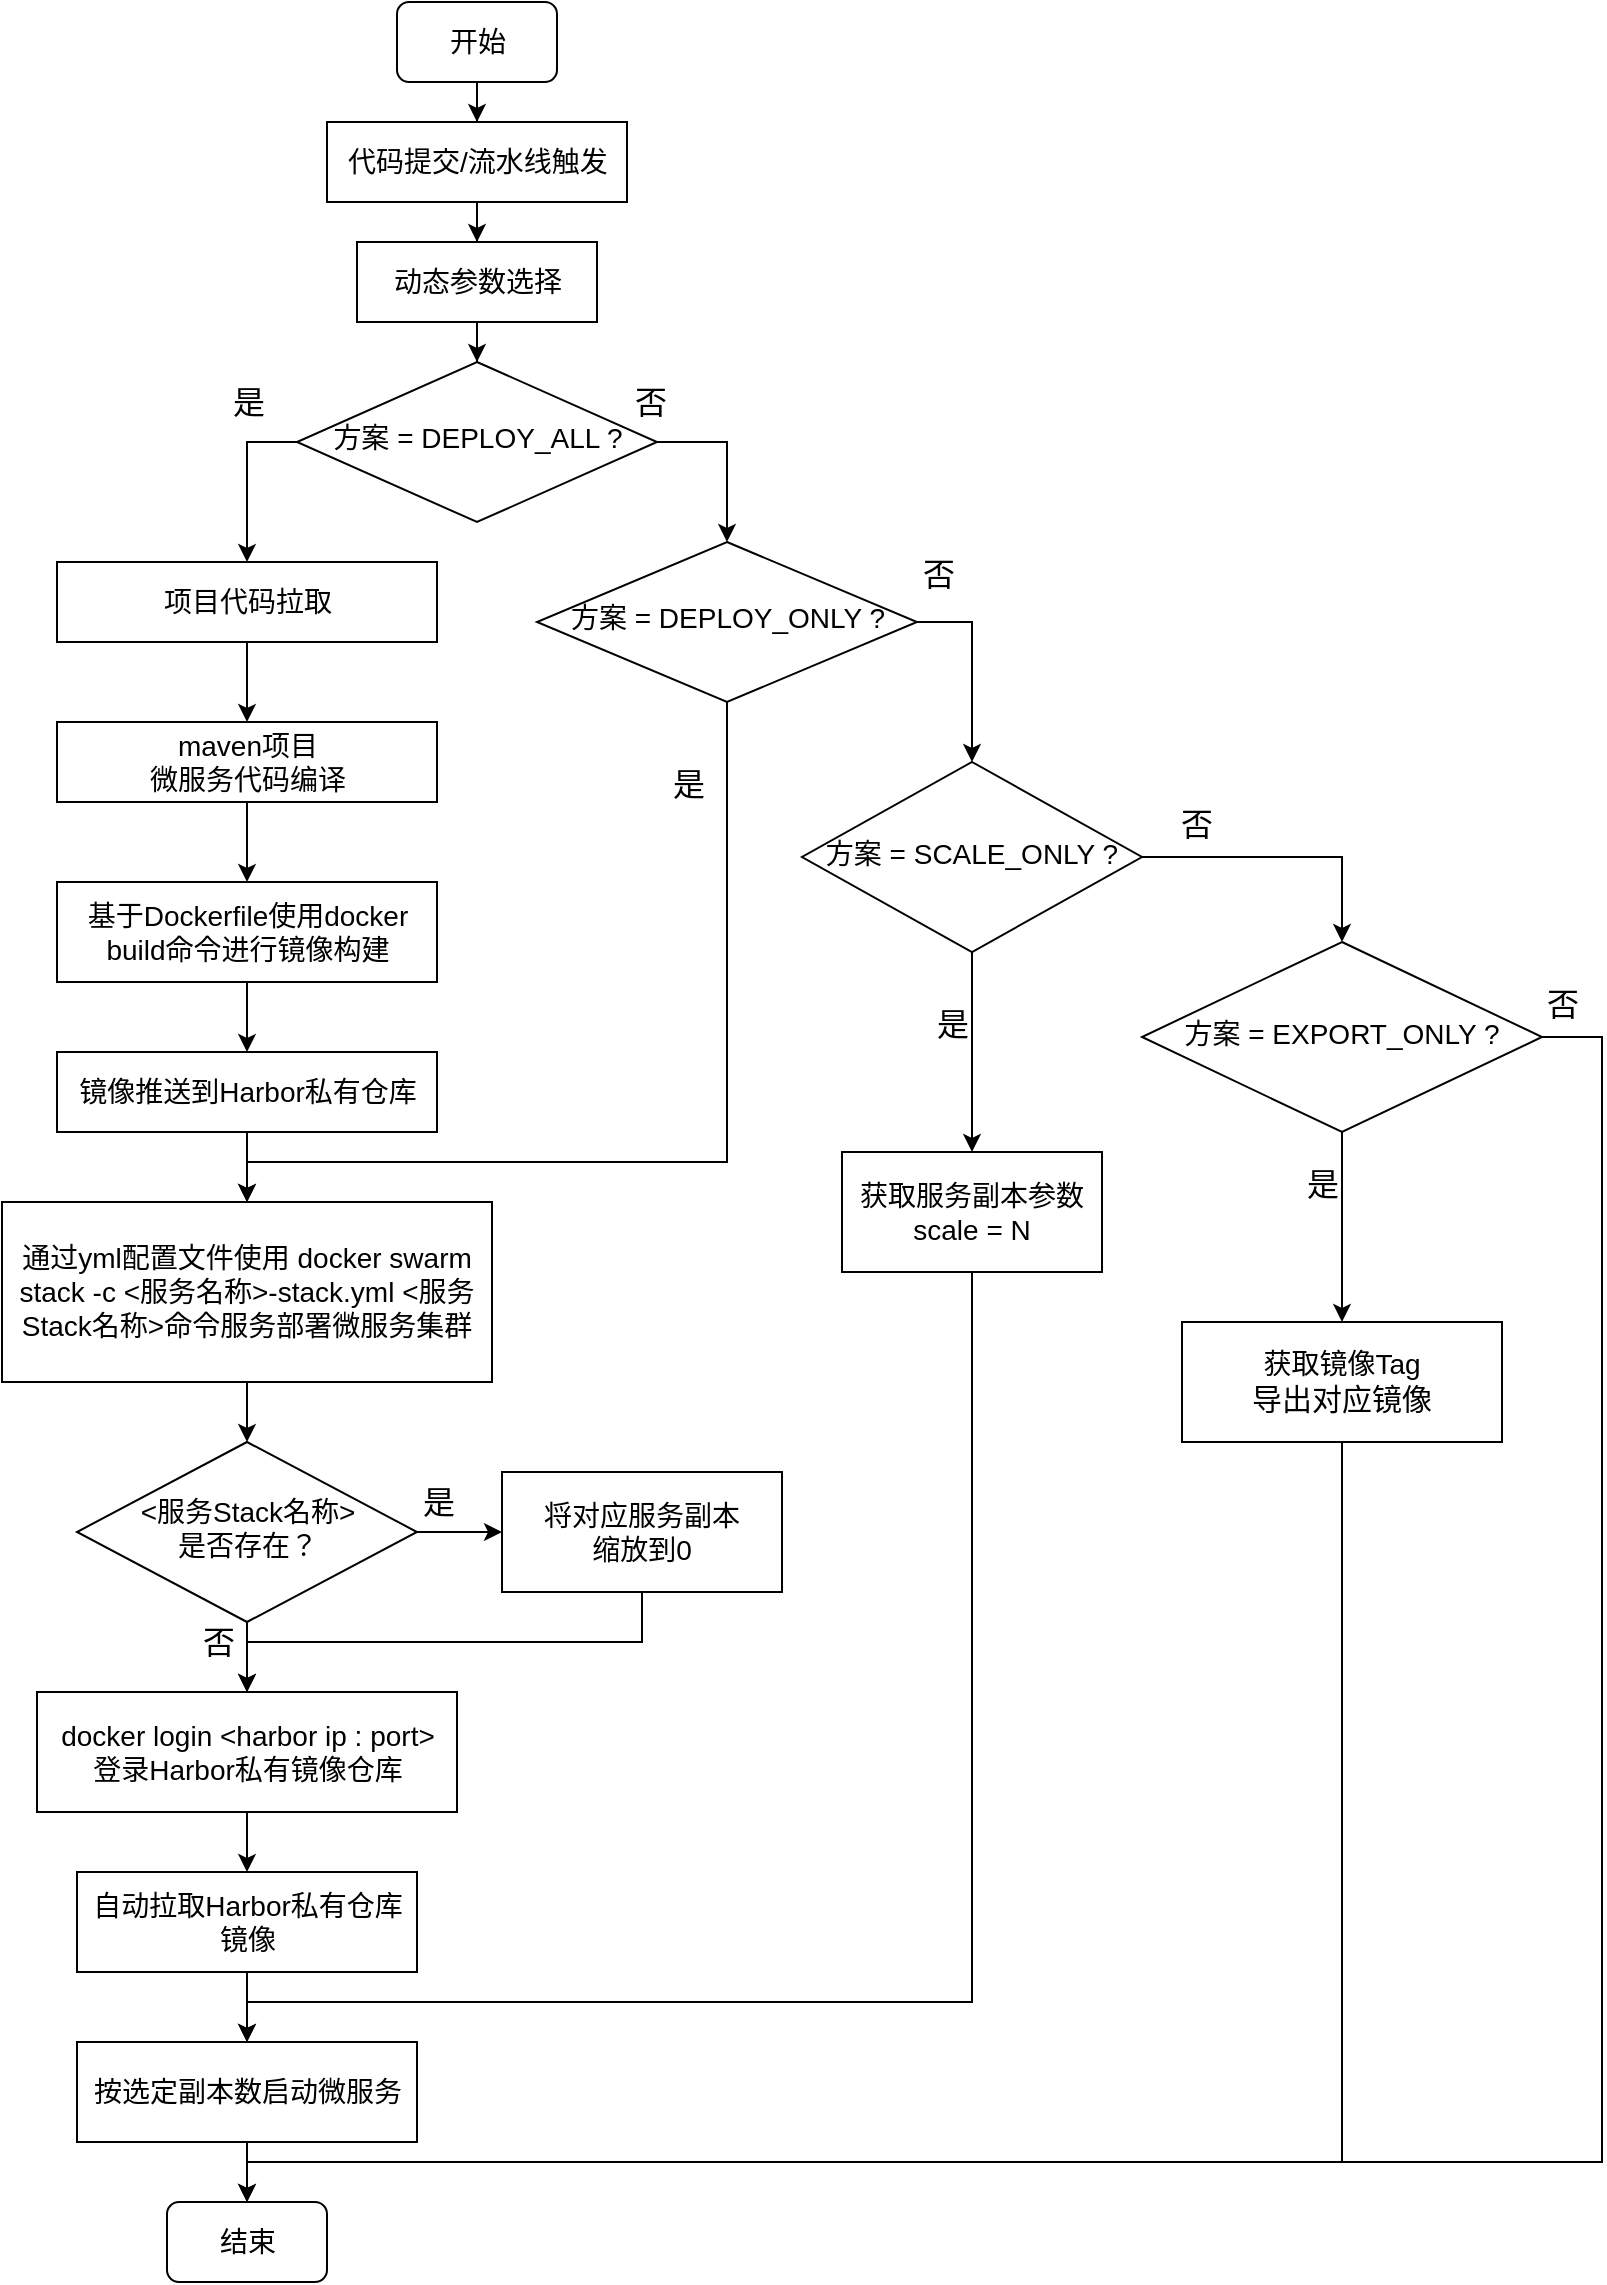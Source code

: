 <mxfile version="24.4.4" type="github">
  <diagram id="C5RBs43oDa-KdzZeNtuy" name="Page-1">
    <mxGraphModel dx="1908" dy="1212" grid="1" gridSize="10" guides="1" tooltips="1" connect="1" arrows="1" fold="1" page="1" pageScale="1" pageWidth="827" pageHeight="1169" math="0" shadow="0">
      <root>
        <mxCell id="WIyWlLk6GJQsqaUBKTNV-0" />
        <mxCell id="WIyWlLk6GJQsqaUBKTNV-1" parent="WIyWlLk6GJQsqaUBKTNV-0" />
        <mxCell id="O2OribXD_MuP0m4C_nRH-79" value="" style="group" vertex="1" connectable="0" parent="WIyWlLk6GJQsqaUBKTNV-1">
          <mxGeometry y="10" width="800" height="1140" as="geometry" />
        </mxCell>
        <mxCell id="WIyWlLk6GJQsqaUBKTNV-3" value="代码提交/流水线触发" style="rounded=0;whiteSpace=wrap;html=1;fontSize=14;glass=0;strokeWidth=1;shadow=0;" parent="O2OribXD_MuP0m4C_nRH-79" vertex="1">
          <mxGeometry x="162.5" y="60" width="150" height="40" as="geometry" />
        </mxCell>
        <mxCell id="O2OribXD_MuP0m4C_nRH-5" style="edgeStyle=orthogonalEdgeStyle;rounded=0;orthogonalLoop=1;jettySize=auto;html=1;fontSize=14;" edge="1" parent="O2OribXD_MuP0m4C_nRH-79" source="WIyWlLk6GJQsqaUBKTNV-3" target="O2OribXD_MuP0m4C_nRH-3">
          <mxGeometry relative="1" as="geometry">
            <mxPoint x="237.5" y="80" as="sourcePoint" />
          </mxGeometry>
        </mxCell>
        <mxCell id="O2OribXD_MuP0m4C_nRH-9" style="edgeStyle=orthogonalEdgeStyle;rounded=0;orthogonalLoop=1;jettySize=auto;html=1;entryX=0.5;entryY=0;entryDx=0;entryDy=0;fontSize=14;" edge="1" parent="O2OribXD_MuP0m4C_nRH-79" source="O2OribXD_MuP0m4C_nRH-3" target="O2OribXD_MuP0m4C_nRH-7">
          <mxGeometry relative="1" as="geometry" />
        </mxCell>
        <mxCell id="O2OribXD_MuP0m4C_nRH-3" value="动态参数选择" style="rounded=0;whiteSpace=wrap;html=1;fontSize=14;glass=0;strokeWidth=1;shadow=0;" vertex="1" parent="O2OribXD_MuP0m4C_nRH-79">
          <mxGeometry x="177.5" y="120" width="120" height="40" as="geometry" />
        </mxCell>
        <mxCell id="O2OribXD_MuP0m4C_nRH-10" style="edgeStyle=orthogonalEdgeStyle;rounded=0;orthogonalLoop=1;jettySize=auto;html=1;entryX=0.5;entryY=0;entryDx=0;entryDy=0;exitX=0;exitY=0.5;exitDx=0;exitDy=0;fontSize=14;" edge="1" parent="O2OribXD_MuP0m4C_nRH-79" source="O2OribXD_MuP0m4C_nRH-7" target="O2OribXD_MuP0m4C_nRH-13">
          <mxGeometry relative="1" as="geometry">
            <mxPoint x="77.5" y="300.0" as="targetPoint" />
            <Array as="points">
              <mxPoint x="177.5" y="220" />
              <mxPoint x="122.5" y="220" />
            </Array>
          </mxGeometry>
        </mxCell>
        <mxCell id="O2OribXD_MuP0m4C_nRH-12" value="&lt;font style=&quot;font-size: 16px;&quot;&gt;是&lt;/font&gt;" style="edgeLabel;html=1;align=center;verticalAlign=middle;resizable=0;points=[];fontSize=14;" vertex="1" connectable="0" parent="O2OribXD_MuP0m4C_nRH-10">
          <mxGeometry x="-0.202" y="-1" relative="1" as="geometry">
            <mxPoint x="-27" y="-19" as="offset" />
          </mxGeometry>
        </mxCell>
        <mxCell id="O2OribXD_MuP0m4C_nRH-49" style="edgeStyle=orthogonalEdgeStyle;rounded=0;orthogonalLoop=1;jettySize=auto;html=1;entryX=0.5;entryY=0;entryDx=0;entryDy=0;exitX=1;exitY=0.5;exitDx=0;exitDy=0;fontSize=14;" edge="1" parent="O2OribXD_MuP0m4C_nRH-79" source="O2OribXD_MuP0m4C_nRH-7" target="O2OribXD_MuP0m4C_nRH-48">
          <mxGeometry relative="1" as="geometry" />
        </mxCell>
        <mxCell id="O2OribXD_MuP0m4C_nRH-50" value="&lt;font style=&quot;font-size: 16px;&quot;&gt;否&lt;/font&gt;" style="edgeLabel;html=1;align=center;verticalAlign=middle;resizable=0;points=[];fontSize=14;" vertex="1" connectable="0" parent="O2OribXD_MuP0m4C_nRH-49">
          <mxGeometry x="-0.327" y="-4" relative="1" as="geometry">
            <mxPoint x="-32" y="-24" as="offset" />
          </mxGeometry>
        </mxCell>
        <mxCell id="O2OribXD_MuP0m4C_nRH-7" value="方案 = DEPLOY_ALL ?" style="rhombus;whiteSpace=wrap;html=1;shadow=0;fontFamily=Helvetica;fontSize=14;align=center;strokeWidth=1;spacing=6;spacingTop=-4;" vertex="1" parent="O2OribXD_MuP0m4C_nRH-79">
          <mxGeometry x="147.5" y="180" width="180" height="80" as="geometry" />
        </mxCell>
        <mxCell id="O2OribXD_MuP0m4C_nRH-17" style="edgeStyle=orthogonalEdgeStyle;rounded=0;orthogonalLoop=1;jettySize=auto;html=1;entryX=0.5;entryY=0;entryDx=0;entryDy=0;fontSize=14;" edge="1" parent="O2OribXD_MuP0m4C_nRH-79" source="O2OribXD_MuP0m4C_nRH-13" target="O2OribXD_MuP0m4C_nRH-15">
          <mxGeometry relative="1" as="geometry" />
        </mxCell>
        <mxCell id="O2OribXD_MuP0m4C_nRH-13" value="项目代码拉取" style="rounded=0;whiteSpace=wrap;html=1;fontSize=14;glass=0;strokeWidth=1;shadow=0;" vertex="1" parent="O2OribXD_MuP0m4C_nRH-79">
          <mxGeometry x="27.5" y="280" width="190" height="40" as="geometry" />
        </mxCell>
        <mxCell id="O2OribXD_MuP0m4C_nRH-18" style="edgeStyle=orthogonalEdgeStyle;rounded=0;orthogonalLoop=1;jettySize=auto;html=1;entryX=0.5;entryY=0;entryDx=0;entryDy=0;fontSize=14;" edge="1" parent="O2OribXD_MuP0m4C_nRH-79" source="O2OribXD_MuP0m4C_nRH-15" target="O2OribXD_MuP0m4C_nRH-16">
          <mxGeometry relative="1" as="geometry" />
        </mxCell>
        <mxCell id="O2OribXD_MuP0m4C_nRH-15" value="maven项目&lt;br style=&quot;font-size: 14px;&quot;&gt;微服务代码编译" style="rounded=0;whiteSpace=wrap;html=1;fontSize=14;glass=0;strokeWidth=1;shadow=0;" vertex="1" parent="O2OribXD_MuP0m4C_nRH-79">
          <mxGeometry x="27.5" y="360" width="190" height="40" as="geometry" />
        </mxCell>
        <mxCell id="O2OribXD_MuP0m4C_nRH-21" style="edgeStyle=orthogonalEdgeStyle;rounded=0;orthogonalLoop=1;jettySize=auto;html=1;entryX=0.5;entryY=0;entryDx=0;entryDy=0;fontSize=14;" edge="1" parent="O2OribXD_MuP0m4C_nRH-79" source="O2OribXD_MuP0m4C_nRH-16" target="O2OribXD_MuP0m4C_nRH-19">
          <mxGeometry relative="1" as="geometry" />
        </mxCell>
        <mxCell id="O2OribXD_MuP0m4C_nRH-16" value="基于Dockerfile使用docker build命令&lt;span style=&quot;background-color: initial; font-size: 14px;&quot;&gt;进行镜像构建&lt;/span&gt;" style="rounded=0;whiteSpace=wrap;html=1;fontSize=14;glass=0;strokeWidth=1;shadow=0;" vertex="1" parent="O2OribXD_MuP0m4C_nRH-79">
          <mxGeometry x="27.5" y="440" width="190" height="50" as="geometry" />
        </mxCell>
        <mxCell id="O2OribXD_MuP0m4C_nRH-23" style="edgeStyle=orthogonalEdgeStyle;rounded=0;orthogonalLoop=1;jettySize=auto;html=1;entryX=0.5;entryY=0;entryDx=0;entryDy=0;fontSize=14;" edge="1" parent="O2OribXD_MuP0m4C_nRH-79" source="O2OribXD_MuP0m4C_nRH-19" target="O2OribXD_MuP0m4C_nRH-20">
          <mxGeometry relative="1" as="geometry" />
        </mxCell>
        <mxCell id="O2OribXD_MuP0m4C_nRH-19" value="镜像推送到Harbor私有仓库" style="rounded=0;whiteSpace=wrap;html=1;fontSize=14;glass=0;strokeWidth=1;shadow=0;" vertex="1" parent="O2OribXD_MuP0m4C_nRH-79">
          <mxGeometry x="27.5" y="525" width="190" height="40" as="geometry" />
        </mxCell>
        <mxCell id="O2OribXD_MuP0m4C_nRH-59" style="edgeStyle=orthogonalEdgeStyle;rounded=0;orthogonalLoop=1;jettySize=auto;html=1;entryX=0.5;entryY=0;entryDx=0;entryDy=0;fontSize=14;" edge="1" parent="O2OribXD_MuP0m4C_nRH-79" source="O2OribXD_MuP0m4C_nRH-20" target="O2OribXD_MuP0m4C_nRH-30">
          <mxGeometry relative="1" as="geometry" />
        </mxCell>
        <mxCell id="O2OribXD_MuP0m4C_nRH-20" value="&lt;div style=&quot;font-size: 14px;&quot;&gt;&lt;span style=&quot;background-color: initial; font-size: 14px;&quot;&gt;通过yml配置文件使用&amp;nbsp;&lt;/span&gt;&lt;span style=&quot;background-color: initial; font-size: 14px;&quot;&gt;docker swarm stack -c &amp;lt;服务名称&amp;gt;-stack.yml &amp;lt;服务Stack名称&amp;gt;命令&lt;/span&gt;&lt;span style=&quot;background-color: initial; font-size: 14px;&quot;&gt;服务部署微服务集群&lt;/span&gt;&lt;/div&gt;" style="rounded=0;whiteSpace=wrap;html=1;fontSize=14;glass=0;strokeWidth=1;shadow=0;align=center;" vertex="1" parent="O2OribXD_MuP0m4C_nRH-79">
          <mxGeometry y="600" width="245" height="90" as="geometry" />
        </mxCell>
        <mxCell id="O2OribXD_MuP0m4C_nRH-37" style="edgeStyle=orthogonalEdgeStyle;rounded=0;orthogonalLoop=1;jettySize=auto;html=1;entryX=0.5;entryY=0;entryDx=0;entryDy=0;fontSize=14;" edge="1" parent="O2OribXD_MuP0m4C_nRH-79" source="O2OribXD_MuP0m4C_nRH-22" target="O2OribXD_MuP0m4C_nRH-28">
          <mxGeometry relative="1" as="geometry">
            <mxPoint x="122.5" y="945" as="targetPoint" />
          </mxGeometry>
        </mxCell>
        <mxCell id="O2OribXD_MuP0m4C_nRH-22" value="docker login &amp;lt;harbor ip : port&amp;gt;&lt;div style=&quot;font-size: 14px;&quot;&gt;登录Harbor私有镜像仓库&lt;/div&gt;" style="rounded=0;whiteSpace=wrap;html=1;fontSize=14;glass=0;strokeWidth=1;shadow=0;" vertex="1" parent="O2OribXD_MuP0m4C_nRH-79">
          <mxGeometry x="17.5" y="845" width="210" height="60" as="geometry" />
        </mxCell>
        <mxCell id="O2OribXD_MuP0m4C_nRH-64" style="edgeStyle=orthogonalEdgeStyle;rounded=0;orthogonalLoop=1;jettySize=auto;html=1;entryX=0.5;entryY=0;entryDx=0;entryDy=0;fontSize=14;" edge="1" parent="O2OribXD_MuP0m4C_nRH-79" source="O2OribXD_MuP0m4C_nRH-27" target="O2OribXD_MuP0m4C_nRH-45">
          <mxGeometry relative="1" as="geometry" />
        </mxCell>
        <mxCell id="O2OribXD_MuP0m4C_nRH-27" value="按选定副本数启动微服务" style="rounded=0;whiteSpace=wrap;html=1;fontSize=14;glass=0;strokeWidth=1;shadow=0;" vertex="1" parent="O2OribXD_MuP0m4C_nRH-79">
          <mxGeometry x="37.5" y="1020" width="170" height="50" as="geometry" />
        </mxCell>
        <mxCell id="O2OribXD_MuP0m4C_nRH-40" style="edgeStyle=orthogonalEdgeStyle;rounded=0;orthogonalLoop=1;jettySize=auto;html=1;entryX=0.5;entryY=0;entryDx=0;entryDy=0;fontSize=14;" edge="1" parent="O2OribXD_MuP0m4C_nRH-79" source="O2OribXD_MuP0m4C_nRH-28" target="O2OribXD_MuP0m4C_nRH-27">
          <mxGeometry relative="1" as="geometry" />
        </mxCell>
        <mxCell id="O2OribXD_MuP0m4C_nRH-28" value="&lt;div style=&quot;font-size: 14px;&quot;&gt;自动拉取Harbor私有仓库镜像&lt;/div&gt;" style="rounded=0;whiteSpace=wrap;html=1;fontSize=14;glass=0;strokeWidth=1;shadow=0;" vertex="1" parent="O2OribXD_MuP0m4C_nRH-79">
          <mxGeometry x="37.5" y="935" width="170" height="50" as="geometry" />
        </mxCell>
        <mxCell id="O2OribXD_MuP0m4C_nRH-36" value="&lt;font style=&quot;font-size: 16px;&quot;&gt;否&lt;/font&gt;" style="edgeStyle=orthogonalEdgeStyle;rounded=0;orthogonalLoop=1;jettySize=auto;html=1;fontSize=14;" edge="1" parent="O2OribXD_MuP0m4C_nRH-79" source="O2OribXD_MuP0m4C_nRH-30" target="O2OribXD_MuP0m4C_nRH-22">
          <mxGeometry x="-0.556" y="-15" relative="1" as="geometry">
            <mxPoint as="offset" />
          </mxGeometry>
        </mxCell>
        <mxCell id="O2OribXD_MuP0m4C_nRH-57" style="edgeStyle=orthogonalEdgeStyle;rounded=0;orthogonalLoop=1;jettySize=auto;html=1;entryX=0;entryY=0.5;entryDx=0;entryDy=0;fontSize=14;" edge="1" parent="O2OribXD_MuP0m4C_nRH-79" source="O2OribXD_MuP0m4C_nRH-30" target="O2OribXD_MuP0m4C_nRH-32">
          <mxGeometry relative="1" as="geometry" />
        </mxCell>
        <mxCell id="O2OribXD_MuP0m4C_nRH-58" value="&lt;font style=&quot;font-size: 16px;&quot;&gt;是&lt;/font&gt;" style="edgeLabel;html=1;align=center;verticalAlign=middle;resizable=0;points=[];fontSize=14;" vertex="1" connectable="0" parent="O2OribXD_MuP0m4C_nRH-57">
          <mxGeometry x="-0.14" y="1" relative="1" as="geometry">
            <mxPoint x="-8" y="-14" as="offset" />
          </mxGeometry>
        </mxCell>
        <mxCell id="O2OribXD_MuP0m4C_nRH-30" value="&amp;lt;服务Stack名称&amp;gt;&lt;div style=&quot;font-size: 14px;&quot;&gt;是否存在？&lt;/div&gt;" style="rhombus;whiteSpace=wrap;html=1;shadow=0;fontFamily=Helvetica;fontSize=14;align=center;strokeWidth=1;spacing=6;spacingTop=-4;" vertex="1" parent="O2OribXD_MuP0m4C_nRH-79">
          <mxGeometry x="37.5" y="720" width="170" height="90" as="geometry" />
        </mxCell>
        <mxCell id="O2OribXD_MuP0m4C_nRH-62" style="edgeStyle=orthogonalEdgeStyle;rounded=0;orthogonalLoop=1;jettySize=auto;html=1;entryX=0.5;entryY=0;entryDx=0;entryDy=0;fontSize=14;" edge="1" parent="O2OribXD_MuP0m4C_nRH-79" source="O2OribXD_MuP0m4C_nRH-32" target="O2OribXD_MuP0m4C_nRH-22">
          <mxGeometry relative="1" as="geometry">
            <Array as="points">
              <mxPoint x="320.5" y="820" />
              <mxPoint x="122.5" y="820" />
            </Array>
          </mxGeometry>
        </mxCell>
        <mxCell id="O2OribXD_MuP0m4C_nRH-32" value="将对应服务副本&lt;div style=&quot;font-size: 14px;&quot;&gt;缩放到0&lt;/div&gt;" style="rounded=0;whiteSpace=wrap;html=1;fontSize=14;glass=0;strokeWidth=1;shadow=0;" vertex="1" parent="O2OribXD_MuP0m4C_nRH-79">
          <mxGeometry x="250" y="735" width="140" height="60" as="geometry" />
        </mxCell>
        <mxCell id="O2OribXD_MuP0m4C_nRH-44" style="edgeStyle=orthogonalEdgeStyle;rounded=0;orthogonalLoop=1;jettySize=auto;html=1;entryX=0.5;entryY=0;entryDx=0;entryDy=0;fontSize=14;" edge="1" parent="O2OribXD_MuP0m4C_nRH-79" source="O2OribXD_MuP0m4C_nRH-43" target="WIyWlLk6GJQsqaUBKTNV-3">
          <mxGeometry relative="1" as="geometry" />
        </mxCell>
        <mxCell id="O2OribXD_MuP0m4C_nRH-43" value="开始" style="rounded=1;whiteSpace=wrap;html=1;fontSize=14;glass=0;strokeWidth=1;shadow=0;" vertex="1" parent="O2OribXD_MuP0m4C_nRH-79">
          <mxGeometry x="197.5" width="80" height="40" as="geometry" />
        </mxCell>
        <mxCell id="O2OribXD_MuP0m4C_nRH-45" value="结束" style="rounded=1;whiteSpace=wrap;html=1;fontSize=14;glass=0;strokeWidth=1;shadow=0;" vertex="1" parent="O2OribXD_MuP0m4C_nRH-79">
          <mxGeometry x="82.5" y="1100" width="80" height="40" as="geometry" />
        </mxCell>
        <mxCell id="O2OribXD_MuP0m4C_nRH-52" style="edgeStyle=orthogonalEdgeStyle;rounded=0;orthogonalLoop=1;jettySize=auto;html=1;entryX=0.5;entryY=0;entryDx=0;entryDy=0;fontSize=14;" edge="1" parent="O2OribXD_MuP0m4C_nRH-79" source="O2OribXD_MuP0m4C_nRH-48" target="O2OribXD_MuP0m4C_nRH-20">
          <mxGeometry relative="1" as="geometry">
            <Array as="points">
              <mxPoint x="363" y="580" />
              <mxPoint x="123" y="580" />
            </Array>
          </mxGeometry>
        </mxCell>
        <mxCell id="O2OribXD_MuP0m4C_nRH-53" value="&lt;font style=&quot;font-size: 16px;&quot;&gt;是&lt;/font&gt;" style="edgeLabel;html=1;align=center;verticalAlign=middle;resizable=0;points=[];fontSize=14;" vertex="1" connectable="0" parent="O2OribXD_MuP0m4C_nRH-52">
          <mxGeometry x="-0.65" y="-2" relative="1" as="geometry">
            <mxPoint x="-18" y="-45" as="offset" />
          </mxGeometry>
        </mxCell>
        <mxCell id="O2OribXD_MuP0m4C_nRH-55" style="edgeStyle=orthogonalEdgeStyle;rounded=0;orthogonalLoop=1;jettySize=auto;html=1;entryX=0.5;entryY=0;entryDx=0;entryDy=0;exitX=1;exitY=0.5;exitDx=0;exitDy=0;fontSize=14;" edge="1" parent="O2OribXD_MuP0m4C_nRH-79" source="O2OribXD_MuP0m4C_nRH-48" target="O2OribXD_MuP0m4C_nRH-54">
          <mxGeometry relative="1" as="geometry">
            <mxPoint x="387.5" y="420" as="sourcePoint" />
          </mxGeometry>
        </mxCell>
        <mxCell id="O2OribXD_MuP0m4C_nRH-56" value="&lt;font style=&quot;font-size: 16px;&quot;&gt;否&lt;/font&gt;" style="edgeLabel;html=1;align=center;verticalAlign=middle;resizable=0;points=[];fontSize=14;" vertex="1" connectable="0" parent="O2OribXD_MuP0m4C_nRH-55">
          <mxGeometry x="-0.289" y="-2" relative="1" as="geometry">
            <mxPoint x="-15" y="-31" as="offset" />
          </mxGeometry>
        </mxCell>
        <mxCell id="O2OribXD_MuP0m4C_nRH-48" value="方案 = DEPLOY_ONLY ?" style="rhombus;whiteSpace=wrap;html=1;shadow=0;fontFamily=Helvetica;fontSize=14;align=center;strokeWidth=1;spacing=6;spacingTop=-4;" vertex="1" parent="O2OribXD_MuP0m4C_nRH-79">
          <mxGeometry x="267.5" y="270" width="190" height="80" as="geometry" />
        </mxCell>
        <mxCell id="O2OribXD_MuP0m4C_nRH-66" style="edgeStyle=orthogonalEdgeStyle;rounded=0;orthogonalLoop=1;jettySize=auto;html=1;fontSize=14;" edge="1" parent="O2OribXD_MuP0m4C_nRH-79" source="O2OribXD_MuP0m4C_nRH-54" target="O2OribXD_MuP0m4C_nRH-65">
          <mxGeometry relative="1" as="geometry" />
        </mxCell>
        <mxCell id="O2OribXD_MuP0m4C_nRH-68" value="&lt;font style=&quot;font-size: 16px;&quot;&gt;是&lt;/font&gt;" style="edgeLabel;html=1;align=center;verticalAlign=middle;resizable=0;points=[];fontSize=14;" vertex="1" connectable="0" parent="O2OribXD_MuP0m4C_nRH-66">
          <mxGeometry x="-0.106" y="-3" relative="1" as="geometry">
            <mxPoint x="-7" y="-9" as="offset" />
          </mxGeometry>
        </mxCell>
        <mxCell id="O2OribXD_MuP0m4C_nRH-72" style="edgeStyle=orthogonalEdgeStyle;rounded=0;orthogonalLoop=1;jettySize=auto;html=1;exitX=1;exitY=0.5;exitDx=0;exitDy=0;" edge="1" parent="O2OribXD_MuP0m4C_nRH-79" source="O2OribXD_MuP0m4C_nRH-54" target="O2OribXD_MuP0m4C_nRH-71">
          <mxGeometry relative="1" as="geometry" />
        </mxCell>
        <mxCell id="O2OribXD_MuP0m4C_nRH-73" value="&lt;font style=&quot;font-size: 16px;&quot;&gt;否&lt;/font&gt;" style="edgeLabel;html=1;align=center;verticalAlign=middle;resizable=0;points=[];" vertex="1" connectable="0" parent="O2OribXD_MuP0m4C_nRH-72">
          <mxGeometry x="-0.627" y="-2" relative="1" as="geometry">
            <mxPoint y="-19" as="offset" />
          </mxGeometry>
        </mxCell>
        <mxCell id="O2OribXD_MuP0m4C_nRH-54" value="方案 = SCALE_ONLY ?" style="rhombus;whiteSpace=wrap;html=1;shadow=0;fontFamily=Helvetica;fontSize=14;align=center;strokeWidth=1;spacing=6;spacingTop=-4;" vertex="1" parent="O2OribXD_MuP0m4C_nRH-79">
          <mxGeometry x="400" y="380" width="170" height="95" as="geometry" />
        </mxCell>
        <mxCell id="O2OribXD_MuP0m4C_nRH-67" style="edgeStyle=orthogonalEdgeStyle;rounded=0;orthogonalLoop=1;jettySize=auto;html=1;entryX=0.5;entryY=0;entryDx=0;entryDy=0;fontSize=14;" edge="1" parent="O2OribXD_MuP0m4C_nRH-79" source="O2OribXD_MuP0m4C_nRH-65" target="O2OribXD_MuP0m4C_nRH-27">
          <mxGeometry relative="1" as="geometry">
            <Array as="points">
              <mxPoint x="485" y="1000" />
              <mxPoint x="123" y="1000" />
            </Array>
          </mxGeometry>
        </mxCell>
        <mxCell id="O2OribXD_MuP0m4C_nRH-65" value="获取服务副本&lt;span style=&quot;background-color: initial; font-size: 14px;&quot;&gt;参数&lt;br style=&quot;font-size: 14px;&quot;&gt;scale = N&lt;/span&gt;" style="rounded=0;whiteSpace=wrap;html=1;fontSize=14;glass=0;strokeWidth=1;shadow=0;" vertex="1" parent="O2OribXD_MuP0m4C_nRH-79">
          <mxGeometry x="420" y="575" width="130" height="60" as="geometry" />
        </mxCell>
        <mxCell id="O2OribXD_MuP0m4C_nRH-75" value="&lt;font style=&quot;font-size: 16px;&quot;&gt;是&lt;/font&gt;" style="edgeStyle=orthogonalEdgeStyle;rounded=0;orthogonalLoop=1;jettySize=auto;html=1;entryX=0.5;entryY=0;entryDx=0;entryDy=0;" edge="1" parent="O2OribXD_MuP0m4C_nRH-79" source="O2OribXD_MuP0m4C_nRH-71" target="O2OribXD_MuP0m4C_nRH-74">
          <mxGeometry x="-0.455" y="-10" relative="1" as="geometry">
            <mxPoint as="offset" />
          </mxGeometry>
        </mxCell>
        <mxCell id="O2OribXD_MuP0m4C_nRH-78" value="&lt;font style=&quot;font-size: 16px;&quot;&gt;否&lt;/font&gt;" style="edgeStyle=orthogonalEdgeStyle;rounded=0;orthogonalLoop=1;jettySize=auto;html=1;exitX=1;exitY=0.5;exitDx=0;exitDy=0;strokeColor=default;endArrow=none;endFill=0;" edge="1" parent="O2OribXD_MuP0m4C_nRH-79" source="O2OribXD_MuP0m4C_nRH-71">
          <mxGeometry x="-0.97" y="17" relative="1" as="geometry">
            <mxPoint x="670" y="1080" as="targetPoint" />
            <Array as="points">
              <mxPoint x="800" y="518" />
              <mxPoint x="800" y="1080" />
            </Array>
            <mxPoint x="-1" as="offset" />
          </mxGeometry>
        </mxCell>
        <mxCell id="O2OribXD_MuP0m4C_nRH-71" value="方案 = EXPORT_ONLY ?" style="rhombus;whiteSpace=wrap;html=1;shadow=0;fontFamily=Helvetica;fontSize=14;align=center;strokeWidth=1;spacing=6;spacingTop=-4;" vertex="1" parent="O2OribXD_MuP0m4C_nRH-79">
          <mxGeometry x="570" y="470" width="200" height="95" as="geometry" />
        </mxCell>
        <mxCell id="O2OribXD_MuP0m4C_nRH-77" style="edgeStyle=orthogonalEdgeStyle;rounded=0;orthogonalLoop=1;jettySize=auto;html=1;entryX=0.5;entryY=0;entryDx=0;entryDy=0;" edge="1" parent="O2OribXD_MuP0m4C_nRH-79" source="O2OribXD_MuP0m4C_nRH-74" target="O2OribXD_MuP0m4C_nRH-45">
          <mxGeometry relative="1" as="geometry">
            <Array as="points">
              <mxPoint x="670" y="1080" />
              <mxPoint x="123" y="1080" />
            </Array>
          </mxGeometry>
        </mxCell>
        <mxCell id="O2OribXD_MuP0m4C_nRH-74" value="获取镜像Tag&lt;div&gt;&lt;span style=&quot;font-size: 15px; background-color: initial;&quot;&gt;导出对应镜像&lt;/span&gt;&lt;/div&gt;" style="rounded=0;whiteSpace=wrap;html=1;fontSize=14;glass=0;strokeWidth=1;shadow=0;" vertex="1" parent="O2OribXD_MuP0m4C_nRH-79">
          <mxGeometry x="590" y="660" width="160" height="60" as="geometry" />
        </mxCell>
      </root>
    </mxGraphModel>
  </diagram>
</mxfile>
